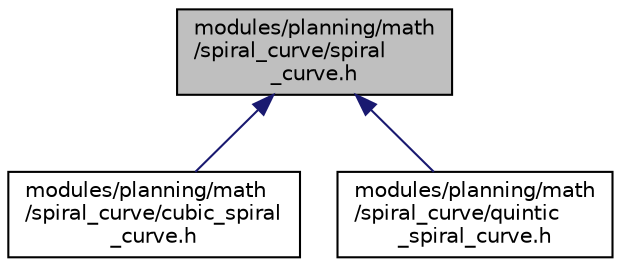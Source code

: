 digraph "modules/planning/math/spiral_curve/spiral_curve.h"
{
  edge [fontname="Helvetica",fontsize="10",labelfontname="Helvetica",labelfontsize="10"];
  node [fontname="Helvetica",fontsize="10",shape=record];
  Node1 [label="modules/planning/math\l/spiral_curve/spiral\l_curve.h",height=0.2,width=0.4,color="black", fillcolor="grey75", style="filled" fontcolor="black"];
  Node1 -> Node2 [dir="back",color="midnightblue",fontsize="10",style="solid",fontname="Helvetica"];
  Node2 [label="modules/planning/math\l/spiral_curve/cubic_spiral\l_curve.h",height=0.2,width=0.4,color="black", fillcolor="white", style="filled",URL="$cubic__spiral__curve_8h.html",tooltip=": path class includes the basic parameters for defining a path from initial point to end point  descr..."];
  Node1 -> Node3 [dir="back",color="midnightblue",fontsize="10",style="solid",fontname="Helvetica"];
  Node3 [label="modules/planning/math\l/spiral_curve/quintic\l_spiral_curve.h",height=0.2,width=0.4,color="black", fillcolor="white", style="filled",URL="$quintic__spiral__curve_8h.html",tooltip=": header file for path class  description: x_p (s) = int_0^s cos( theta_p (s)) ds y_p (s) = int_0^s s..."];
}
